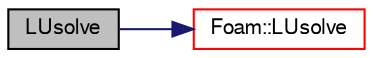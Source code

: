 digraph "LUsolve"
{
  bgcolor="transparent";
  edge [fontname="FreeSans",fontsize="10",labelfontname="FreeSans",labelfontsize="10"];
  node [fontname="FreeSans",fontsize="10",shape=record];
  rankdir="LR";
  Node79 [label="LUsolve",height=0.2,width=0.4,color="black", fillcolor="grey75", style="filled", fontcolor="black"];
  Node79 -> Node80 [color="midnightblue",fontsize="10",style="solid",fontname="FreeSans"];
  Node80 [label="Foam::LUsolve",height=0.2,width=0.4,color="red",URL="$a21124.html#ad36ff051a76f2291e79751842332871c",tooltip="Solve the matrix using LU decomposition with pivoting. "];
}
